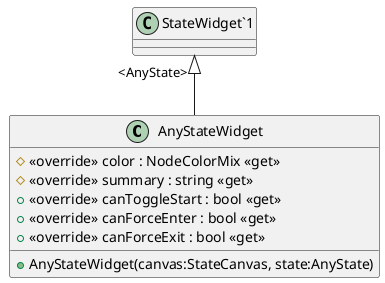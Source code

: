 @startuml
class AnyStateWidget {
    + AnyStateWidget(canvas:StateCanvas, state:AnyState)
    # <<override>> color : NodeColorMix <<get>>
    # <<override>> summary : string <<get>>
    + <<override>> canToggleStart : bool <<get>>
    + <<override>> canForceEnter : bool <<get>>
    + <<override>> canForceExit : bool <<get>>
}
"StateWidget`1" "<AnyState>" <|-- AnyStateWidget
@enduml
